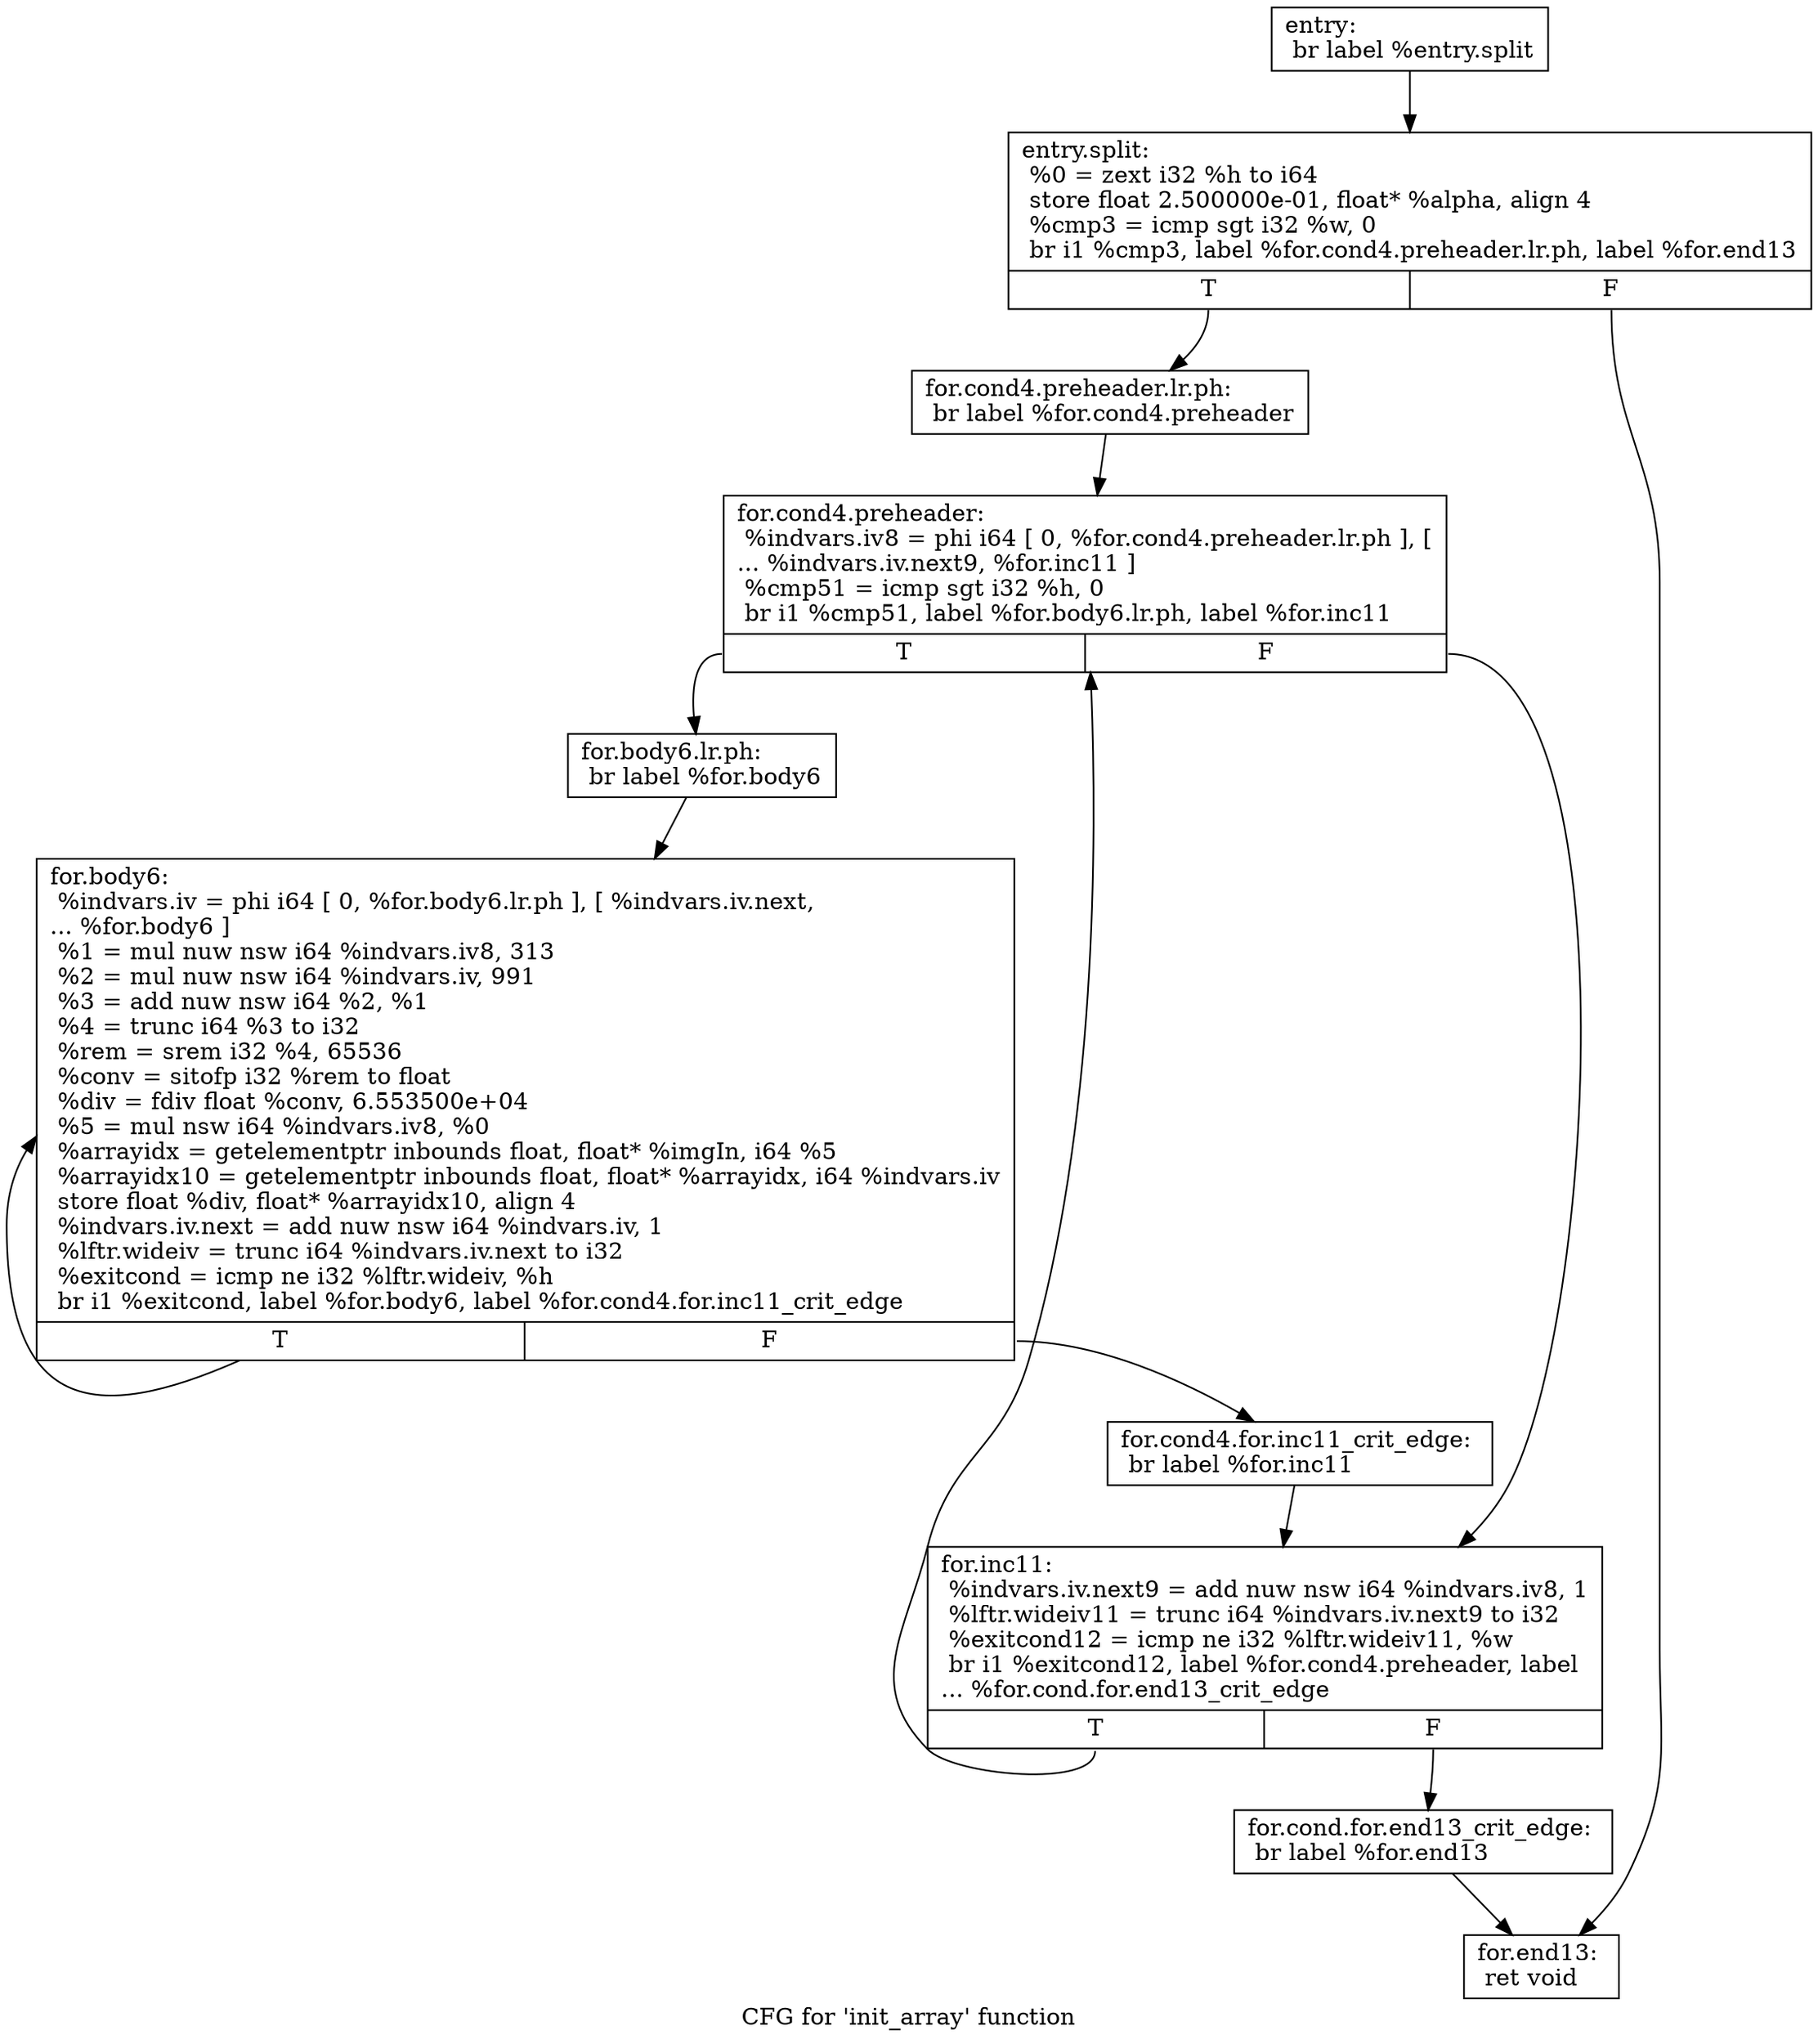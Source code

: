 digraph "CFG for 'init_array' function" {
	label="CFG for 'init_array' function";

	Node0x7f8d5140d1d0 [shape=record,label="{entry:\l  br label %entry.split\l}"];
	Node0x7f8d5140d1d0 -> Node0x7f8d5140ee70;
	Node0x7f8d5140ee70 [shape=record,label="{entry.split:                                      \l  %0 = zext i32 %h to i64\l  store float 2.500000e-01, float* %alpha, align 4\l  %cmp3 = icmp sgt i32 %w, 0\l  br i1 %cmp3, label %for.cond4.preheader.lr.ph, label %for.end13\l|{<s0>T|<s1>F}}"];
	Node0x7f8d5140ee70:s0 -> Node0x7f8d5140eec0;
	Node0x7f8d5140ee70:s1 -> Node0x7f8d5140f1e0;
	Node0x7f8d5140eec0 [shape=record,label="{for.cond4.preheader.lr.ph:                        \l  br label %for.cond4.preheader\l}"];
	Node0x7f8d5140eec0 -> Node0x7f8d5140f170;
	Node0x7f8d5140f170 [shape=record,label="{for.cond4.preheader:                              \l  %indvars.iv8 = phi i64 [ 0, %for.cond4.preheader.lr.ph ], [\l... %indvars.iv.next9, %for.inc11 ]\l  %cmp51 = icmp sgt i32 %h, 0\l  br i1 %cmp51, label %for.body6.lr.ph, label %for.inc11\l|{<s0>T|<s1>F}}"];
	Node0x7f8d5140f170:s0 -> Node0x7f8d5140f810;
	Node0x7f8d5140f170:s1 -> Node0x7f8d5140f490;
	Node0x7f8d5140f810 [shape=record,label="{for.body6.lr.ph:                                  \l  br label %for.body6\l}"];
	Node0x7f8d5140f810 -> Node0x7f8d5140f880;
	Node0x7f8d5140f880 [shape=record,label="{for.body6:                                        \l  %indvars.iv = phi i64 [ 0, %for.body6.lr.ph ], [ %indvars.iv.next,\l... %for.body6 ]\l  %1 = mul nuw nsw i64 %indvars.iv8, 313\l  %2 = mul nuw nsw i64 %indvars.iv, 991\l  %3 = add nuw nsw i64 %2, %1\l  %4 = trunc i64 %3 to i32\l  %rem = srem i32 %4, 65536\l  %conv = sitofp i32 %rem to float\l  %div = fdiv float %conv, 6.553500e+04\l  %5 = mul nsw i64 %indvars.iv8, %0\l  %arrayidx = getelementptr inbounds float, float* %imgIn, i64 %5\l  %arrayidx10 = getelementptr inbounds float, float* %arrayidx, i64 %indvars.iv\l  store float %div, float* %arrayidx10, align 4\l  %indvars.iv.next = add nuw nsw i64 %indvars.iv, 1\l  %lftr.wideiv = trunc i64 %indvars.iv.next to i32\l  %exitcond = icmp ne i32 %lftr.wideiv, %h\l  br i1 %exitcond, label %for.body6, label %for.cond4.for.inc11_crit_edge\l|{<s0>T|<s1>F}}"];
	Node0x7f8d5140f880:s0 -> Node0x7f8d5140f880;
	Node0x7f8d5140f880:s1 -> Node0x7f8d5140ed20;
	Node0x7f8d5140ed20 [shape=record,label="{for.cond4.for.inc11_crit_edge:                    \l  br label %for.inc11\l}"];
	Node0x7f8d5140ed20 -> Node0x7f8d5140f490;
	Node0x7f8d5140f490 [shape=record,label="{for.inc11:                                        \l  %indvars.iv.next9 = add nuw nsw i64 %indvars.iv8, 1\l  %lftr.wideiv11 = trunc i64 %indvars.iv.next9 to i32\l  %exitcond12 = icmp ne i32 %lftr.wideiv11, %w\l  br i1 %exitcond12, label %for.cond4.preheader, label\l... %for.cond.for.end13_crit_edge\l|{<s0>T|<s1>F}}"];
	Node0x7f8d5140f490:s0 -> Node0x7f8d5140f170;
	Node0x7f8d5140f490:s1 -> Node0x7f8d5140f440;
	Node0x7f8d5140f440 [shape=record,label="{for.cond.for.end13_crit_edge:                     \l  br label %for.end13\l}"];
	Node0x7f8d5140f440 -> Node0x7f8d5140f1e0;
	Node0x7f8d5140f1e0 [shape=record,label="{for.end13:                                        \l  ret void\l}"];
}
